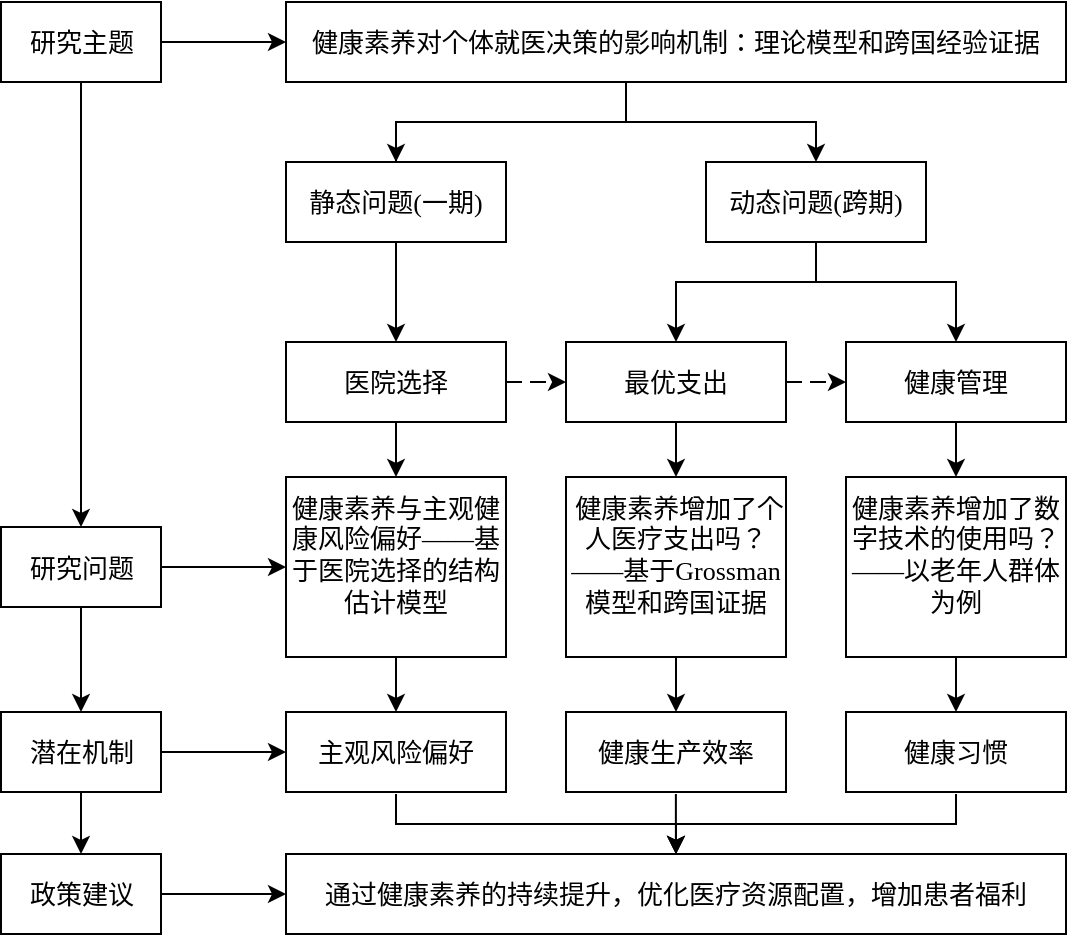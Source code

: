 <mxfile version="24.4.13" type="github">
  <diagram name="第 1 页" id="TJlREFRVbjQbi90u0qth">
    <mxGraphModel dx="934" dy="494" grid="1" gridSize="10" guides="1" tooltips="1" connect="1" arrows="1" fold="1" page="1" pageScale="1" pageWidth="827" pageHeight="1169" math="0" shadow="0">
      <root>
        <mxCell id="0" />
        <mxCell id="1" parent="0" />
        <mxCell id="6NIygA2UcwXDgmvHAig5-2" value="&lt;font style=&quot;font-size: 13px;&quot;&gt;健康素养对个体就医决策的影响机制：理论模型和跨国经验证据&lt;/font&gt;" style="rounded=0;whiteSpace=wrap;html=1;fontFamily=宋体;fontSize=13;" vertex="1" parent="1">
          <mxGeometry x="380" y="40" width="390" height="40" as="geometry" />
        </mxCell>
        <mxCell id="6NIygA2UcwXDgmvHAig5-57" value="" style="edgeStyle=orthogonalEdgeStyle;rounded=0;orthogonalLoop=1;jettySize=auto;html=1;fontFamily=宋体;fontSize=13;" edge="1" parent="1" source="6NIygA2UcwXDgmvHAig5-5" target="6NIygA2UcwXDgmvHAig5-24">
          <mxGeometry relative="1" as="geometry" />
        </mxCell>
        <mxCell id="6NIygA2UcwXDgmvHAig5-5" value="健康管理" style="rounded=0;whiteSpace=wrap;html=1;fontFamily=宋体;fontSize=13;" vertex="1" parent="1">
          <mxGeometry x="660" y="210" width="110" height="40" as="geometry" />
        </mxCell>
        <mxCell id="6NIygA2UcwXDgmvHAig5-58" style="edgeStyle=orthogonalEdgeStyle;rounded=0;orthogonalLoop=1;jettySize=auto;html=1;fontFamily=宋体;fontSize=13;" edge="1" parent="1" source="6NIygA2UcwXDgmvHAig5-10">
          <mxGeometry relative="1" as="geometry">
            <mxPoint x="435.0" y="130" as="targetPoint" />
          </mxGeometry>
        </mxCell>
        <mxCell id="6NIygA2UcwXDgmvHAig5-59" value="" style="edgeStyle=orthogonalEdgeStyle;rounded=0;orthogonalLoop=1;jettySize=auto;html=1;fontFamily=宋体;fontSize=13;" edge="1" parent="1" source="6NIygA2UcwXDgmvHAig5-10" target="6NIygA2UcwXDgmvHAig5-41">
          <mxGeometry relative="1" as="geometry" />
        </mxCell>
        <mxCell id="6NIygA2UcwXDgmvHAig5-10" value="静态问题(一期)" style="rounded=0;whiteSpace=wrap;html=1;fontFamily=宋体;fontSize=13;" vertex="1" parent="1">
          <mxGeometry x="380" y="120" width="110" height="40" as="geometry" />
        </mxCell>
        <mxCell id="6NIygA2UcwXDgmvHAig5-88" style="edgeStyle=orthogonalEdgeStyle;rounded=0;orthogonalLoop=1;jettySize=auto;html=1;exitX=0.5;exitY=1;exitDx=0;exitDy=0;entryX=0.5;entryY=0;entryDx=0;entryDy=0;fontFamily=宋体;fontSize=13;" edge="1" parent="1" target="6NIygA2UcwXDgmvHAig5-82">
          <mxGeometry relative="1" as="geometry">
            <mxPoint x="715.0" y="436" as="sourcePoint" />
            <Array as="points">
              <mxPoint x="715" y="451" />
              <mxPoint x="575" y="451" />
            </Array>
          </mxGeometry>
        </mxCell>
        <mxCell id="6NIygA2UcwXDgmvHAig5-86" style="edgeStyle=orthogonalEdgeStyle;rounded=0;orthogonalLoop=1;jettySize=auto;html=1;exitX=0.5;exitY=1;exitDx=0;exitDy=0;entryX=0.5;entryY=0;entryDx=0;entryDy=0;fontFamily=宋体;fontSize=13;" edge="1" parent="1" target="6NIygA2UcwXDgmvHAig5-82">
          <mxGeometry relative="1" as="geometry">
            <mxPoint x="435.0" y="436" as="sourcePoint" />
            <Array as="points">
              <mxPoint x="435" y="451" />
              <mxPoint x="575" y="451" />
            </Array>
          </mxGeometry>
        </mxCell>
        <mxCell id="6NIygA2UcwXDgmvHAig5-63" value="" style="edgeStyle=orthogonalEdgeStyle;rounded=0;orthogonalLoop=1;jettySize=auto;html=1;fontFamily=宋体;fontSize=13;" edge="1" parent="1" source="6NIygA2UcwXDgmvHAig5-18" target="6NIygA2UcwXDgmvHAig5-50">
          <mxGeometry relative="1" as="geometry" />
        </mxCell>
        <mxCell id="6NIygA2UcwXDgmvHAig5-18" value="&lt;span style=&quot;text-indent: -22pt; background-color: initial; font-size: 13px;&quot;&gt;&lt;font style=&quot;font-size: 13px;&quot;&gt;健康素养与主观健康风险偏好——基于医院选择的结构估计模型&lt;/font&gt;&lt;/span&gt;&lt;p style=&quot;margin-top: 0cm; margin-right: 0cm; margin-left: 22pt; text-align: justify; line-height: 150%; font-size: 13px;&quot; class=&quot;MsoListParagraph&quot;&gt;&lt;span style=&quot;font-size: 13px;&quot; lang=&quot;EN-US&quot;&gt;&lt;/span&gt;&lt;/p&gt;" style="rounded=0;whiteSpace=wrap;html=1;fontFamily=宋体;fontSize=13;" vertex="1" parent="1">
          <mxGeometry x="380" y="277.5" width="110" height="90" as="geometry" />
        </mxCell>
        <mxCell id="6NIygA2UcwXDgmvHAig5-75" value="" style="edgeStyle=orthogonalEdgeStyle;curved=1;rounded=0;orthogonalLoop=1;jettySize=auto;html=1;fontFamily=宋体;fontSize=13;" edge="1" parent="1" source="6NIygA2UcwXDgmvHAig5-19" target="6NIygA2UcwXDgmvHAig5-49">
          <mxGeometry relative="1" as="geometry" />
        </mxCell>
        <mxCell id="6NIygA2UcwXDgmvHAig5-19" value="&lt;font style=&quot;font-size: 13px;&quot;&gt;&lt;span style=&quot;text-align: justify; text-indent: -22pt; background-color: initial; font-size: 13px;&quot; lang=&quot;EN-US&quot;&gt;&amp;nbsp;&lt;/span&gt;&lt;span style=&quot;text-align: justify; text-indent: -22pt; background-color: initial; font-size: 13px;&quot;&gt;健康素养增加了个人医疗支出吗？——基于&lt;/span&gt;&lt;span style=&quot;text-align: justify; text-indent: -22pt; background-color: initial; font-size: 13px;&quot; lang=&quot;EN-US&quot;&gt;Grossman&lt;/span&gt;&lt;span style=&quot;text-align: justify; text-indent: -22pt; background-color: initial; font-size: 13px;&quot;&gt;模型和跨国证据&lt;/span&gt;&lt;/font&gt;&lt;p style=&quot;margin-top: 0cm; margin-right: 0cm; margin-left: 22pt; text-align: justify; line-height: 150%; font-size: 13px;&quot; class=&quot;MsoListParagraph&quot;&gt;&lt;span style=&quot;font-size: 13px;&quot; lang=&quot;EN-US&quot;&gt;&lt;/span&gt;&lt;/p&gt;" style="rounded=0;whiteSpace=wrap;html=1;fontFamily=宋体;fontSize=13;" vertex="1" parent="1">
          <mxGeometry x="520" y="277.5" width="110" height="90" as="geometry" />
        </mxCell>
        <mxCell id="6NIygA2UcwXDgmvHAig5-77" value="" style="edgeStyle=orthogonalEdgeStyle;curved=1;rounded=0;orthogonalLoop=1;jettySize=auto;html=1;fontFamily=宋体;fontSize=13;" edge="1" parent="1" source="6NIygA2UcwXDgmvHAig5-24" target="6NIygA2UcwXDgmvHAig5-48">
          <mxGeometry relative="1" as="geometry" />
        </mxCell>
        <mxCell id="6NIygA2UcwXDgmvHAig5-24" value="&lt;font style=&quot;font-size: 13px;&quot;&gt;&lt;span style=&quot;font-size: 13px;&quot;&gt;健康素养增加了数字技术的使用吗？&lt;/span&gt;&lt;span style=&quot;text-indent: -29.333px; font-size: 13px;&quot;&gt;——&lt;/span&gt;&lt;span style=&quot;font-size: 13px;&quot;&gt;以老年人群体为例&lt;/span&gt;&lt;/font&gt;&lt;br style=&quot;font-size: 13px;&quot;&gt;&lt;p class=&quot;MsoListParagraph&quot; style=&quot;margin-top: 0cm; margin-right: 0cm; margin-left: 22pt; line-height: 150%; font-size: 13px;&quot;&gt;&lt;span lang=&quot;EN-US&quot; style=&quot;font-size: 13px;&quot;&gt;&lt;/span&gt;&lt;/p&gt;" style="rounded=0;whiteSpace=wrap;html=1;align=center;fontFamily=宋体;fontSize=13;" vertex="1" parent="1">
          <mxGeometry x="660" y="277.5" width="110" height="90" as="geometry" />
        </mxCell>
        <mxCell id="6NIygA2UcwXDgmvHAig5-25" style="edgeStyle=orthogonalEdgeStyle;rounded=0;orthogonalLoop=1;jettySize=auto;html=1;exitX=0.5;exitY=1;exitDx=0;exitDy=0;fontFamily=宋体;fontSize=13;" edge="1" parent="1" source="6NIygA2UcwXDgmvHAig5-10" target="6NIygA2UcwXDgmvHAig5-10">
          <mxGeometry relative="1" as="geometry" />
        </mxCell>
        <mxCell id="6NIygA2UcwXDgmvHAig5-81" value="" style="edgeStyle=orthogonalEdgeStyle;curved=1;rounded=0;orthogonalLoop=1;jettySize=auto;html=1;fontFamily=宋体;fontSize=13;" edge="1" parent="1">
          <mxGeometry relative="1" as="geometry">
            <mxPoint x="574.941" y="436" as="sourcePoint" />
            <mxPoint x="574.941" y="466" as="targetPoint" />
          </mxGeometry>
        </mxCell>
        <mxCell id="6NIygA2UcwXDgmvHAig5-11" value="动态问题(跨期)" style="rounded=0;whiteSpace=wrap;html=1;fontFamily=宋体;fontSize=13;" vertex="1" parent="1">
          <mxGeometry x="590" y="120" width="110" height="40" as="geometry" />
        </mxCell>
        <mxCell id="6NIygA2UcwXDgmvHAig5-32" value="研究主题" style="rounded=0;whiteSpace=wrap;html=1;fontFamily=宋体;fontSize=13;" vertex="1" parent="1">
          <mxGeometry x="237.5" y="40" width="80" height="40" as="geometry" />
        </mxCell>
        <mxCell id="6NIygA2UcwXDgmvHAig5-34" value="" style="endArrow=classic;html=1;rounded=0;exitX=1;exitY=0.5;exitDx=0;exitDy=0;entryX=0;entryY=0.5;entryDx=0;entryDy=0;fontFamily=宋体;fontSize=13;" edge="1" parent="1" source="6NIygA2UcwXDgmvHAig5-32" target="6NIygA2UcwXDgmvHAig5-2">
          <mxGeometry width="50" height="50" relative="1" as="geometry">
            <mxPoint x="600" y="230" as="sourcePoint" />
            <mxPoint x="650" y="180" as="targetPoint" />
          </mxGeometry>
        </mxCell>
        <mxCell id="6NIygA2UcwXDgmvHAig5-39" value="" style="edgeStyle=orthogonalEdgeStyle;rounded=0;orthogonalLoop=1;jettySize=auto;html=1;fontFamily=宋体;fontSize=13;" edge="1" parent="1" source="6NIygA2UcwXDgmvHAig5-35" target="6NIygA2UcwXDgmvHAig5-36">
          <mxGeometry relative="1" as="geometry" />
        </mxCell>
        <mxCell id="6NIygA2UcwXDgmvHAig5-62" value="" style="edgeStyle=orthogonalEdgeStyle;rounded=0;orthogonalLoop=1;jettySize=auto;html=1;fontFamily=宋体;fontSize=13;" edge="1" parent="1" source="6NIygA2UcwXDgmvHAig5-35" target="6NIygA2UcwXDgmvHAig5-18">
          <mxGeometry relative="1" as="geometry" />
        </mxCell>
        <mxCell id="6NIygA2UcwXDgmvHAig5-35" value="研究问题" style="rounded=0;whiteSpace=wrap;html=1;fontFamily=宋体;fontSize=13;" vertex="1" parent="1">
          <mxGeometry x="237.5" y="302.5" width="80" height="40" as="geometry" />
        </mxCell>
        <mxCell id="6NIygA2UcwXDgmvHAig5-40" value="" style="edgeStyle=orthogonalEdgeStyle;rounded=0;orthogonalLoop=1;jettySize=auto;html=1;fontFamily=宋体;fontSize=13;" edge="1" parent="1" source="6NIygA2UcwXDgmvHAig5-36" target="6NIygA2UcwXDgmvHAig5-37">
          <mxGeometry relative="1" as="geometry" />
        </mxCell>
        <mxCell id="6NIygA2UcwXDgmvHAig5-76" value="" style="edgeStyle=orthogonalEdgeStyle;curved=1;rounded=0;orthogonalLoop=1;jettySize=auto;html=1;fontFamily=宋体;fontSize=13;" edge="1" parent="1" source="6NIygA2UcwXDgmvHAig5-36" target="6NIygA2UcwXDgmvHAig5-50">
          <mxGeometry relative="1" as="geometry" />
        </mxCell>
        <mxCell id="6NIygA2UcwXDgmvHAig5-36" value="潜在机制" style="rounded=0;whiteSpace=wrap;html=1;fontFamily=宋体;fontSize=13;" vertex="1" parent="1">
          <mxGeometry x="237.5" y="395" width="80" height="40" as="geometry" />
        </mxCell>
        <mxCell id="6NIygA2UcwXDgmvHAig5-84" value="" style="edgeStyle=orthogonalEdgeStyle;curved=1;rounded=0;orthogonalLoop=1;jettySize=auto;html=1;fontFamily=宋体;fontSize=13;" edge="1" parent="1" source="6NIygA2UcwXDgmvHAig5-37" target="6NIygA2UcwXDgmvHAig5-82">
          <mxGeometry relative="1" as="geometry" />
        </mxCell>
        <mxCell id="6NIygA2UcwXDgmvHAig5-37" value="政策建议" style="rounded=0;whiteSpace=wrap;html=1;fontFamily=宋体;fontSize=13;" vertex="1" parent="1">
          <mxGeometry x="237.5" y="466" width="80" height="40" as="geometry" />
        </mxCell>
        <mxCell id="6NIygA2UcwXDgmvHAig5-38" value="" style="endArrow=classic;html=1;rounded=0;exitX=0.5;exitY=1;exitDx=0;exitDy=0;entryX=0.5;entryY=0;entryDx=0;entryDy=0;fontFamily=宋体;fontSize=13;" edge="1" parent="1" source="6NIygA2UcwXDgmvHAig5-32" target="6NIygA2UcwXDgmvHAig5-35">
          <mxGeometry width="50" height="50" relative="1" as="geometry">
            <mxPoint x="600" y="230" as="sourcePoint" />
            <mxPoint x="650" y="180" as="targetPoint" />
          </mxGeometry>
        </mxCell>
        <mxCell id="6NIygA2UcwXDgmvHAig5-51" value="" style="edgeStyle=orthogonalEdgeStyle;rounded=0;orthogonalLoop=1;jettySize=auto;html=1;dashed=1;dashPattern=8 8;fontFamily=宋体;fontSize=13;" edge="1" parent="1" source="6NIygA2UcwXDgmvHAig5-41" target="6NIygA2UcwXDgmvHAig5-42">
          <mxGeometry relative="1" as="geometry" />
        </mxCell>
        <mxCell id="6NIygA2UcwXDgmvHAig5-55" value="" style="edgeStyle=orthogonalEdgeStyle;rounded=0;orthogonalLoop=1;jettySize=auto;html=1;fontFamily=宋体;fontSize=13;" edge="1" parent="1" source="6NIygA2UcwXDgmvHAig5-41" target="6NIygA2UcwXDgmvHAig5-18">
          <mxGeometry relative="1" as="geometry" />
        </mxCell>
        <mxCell id="6NIygA2UcwXDgmvHAig5-41" value="医院选择" style="rounded=0;whiteSpace=wrap;html=1;fontFamily=宋体;fontSize=13;" vertex="1" parent="1">
          <mxGeometry x="380" y="210" width="110" height="40" as="geometry" />
        </mxCell>
        <mxCell id="6NIygA2UcwXDgmvHAig5-52" value="" style="edgeStyle=orthogonalEdgeStyle;rounded=0;orthogonalLoop=1;jettySize=auto;html=1;dashed=1;dashPattern=8 8;fontFamily=宋体;fontSize=13;" edge="1" parent="1" source="6NIygA2UcwXDgmvHAig5-42" target="6NIygA2UcwXDgmvHAig5-5">
          <mxGeometry relative="1" as="geometry" />
        </mxCell>
        <mxCell id="6NIygA2UcwXDgmvHAig5-56" value="" style="edgeStyle=orthogonalEdgeStyle;rounded=0;orthogonalLoop=1;jettySize=auto;html=1;fontFamily=宋体;fontSize=13;" edge="1" parent="1" source="6NIygA2UcwXDgmvHAig5-42" target="6NIygA2UcwXDgmvHAig5-19">
          <mxGeometry relative="1" as="geometry" />
        </mxCell>
        <mxCell id="6NIygA2UcwXDgmvHAig5-42" value="最优支出" style="rounded=0;whiteSpace=wrap;html=1;fontFamily=宋体;fontSize=13;" vertex="1" parent="1">
          <mxGeometry x="520" y="210" width="110" height="40" as="geometry" />
        </mxCell>
        <mxCell id="6NIygA2UcwXDgmvHAig5-45" value="" style="endArrow=classic;html=1;rounded=0;exitX=0.5;exitY=1;exitDx=0;exitDy=0;entryX=0.5;entryY=0;entryDx=0;entryDy=0;edgeStyle=orthogonalEdgeStyle;fontFamily=宋体;fontSize=13;" edge="1" parent="1" source="6NIygA2UcwXDgmvHAig5-2" target="6NIygA2UcwXDgmvHAig5-10">
          <mxGeometry width="50" height="50" relative="1" as="geometry">
            <mxPoint x="585" y="90" as="sourcePoint" />
            <mxPoint x="585" y="140" as="targetPoint" />
            <Array as="points">
              <mxPoint x="550" y="80" />
              <mxPoint x="550" y="100" />
              <mxPoint x="435" y="100" />
            </Array>
          </mxGeometry>
        </mxCell>
        <mxCell id="6NIygA2UcwXDgmvHAig5-46" value="" style="endArrow=classic;html=1;rounded=0;exitX=0.5;exitY=1;exitDx=0;exitDy=0;entryX=0.5;entryY=0;entryDx=0;entryDy=0;edgeStyle=orthogonalEdgeStyle;fontFamily=宋体;fontSize=13;" edge="1" parent="1" source="6NIygA2UcwXDgmvHAig5-2" target="6NIygA2UcwXDgmvHAig5-11">
          <mxGeometry width="50" height="50" relative="1" as="geometry">
            <mxPoint x="585" y="90" as="sourcePoint" />
            <mxPoint x="445" y="140" as="targetPoint" />
            <Array as="points">
              <mxPoint x="550" y="80" />
              <mxPoint x="550" y="100" />
              <mxPoint x="645" y="100" />
            </Array>
          </mxGeometry>
        </mxCell>
        <mxCell id="6NIygA2UcwXDgmvHAig5-48" value="健康习惯" style="rounded=0;whiteSpace=wrap;html=1;fontFamily=宋体;fontSize=13;" vertex="1" parent="1">
          <mxGeometry x="660" y="395" width="110" height="40" as="geometry" />
        </mxCell>
        <mxCell id="6NIygA2UcwXDgmvHAig5-49" value="健康生产效率" style="rounded=0;whiteSpace=wrap;html=1;fontFamily=宋体;fontSize=13;" vertex="1" parent="1">
          <mxGeometry x="520" y="395" width="110" height="40" as="geometry" />
        </mxCell>
        <mxCell id="6NIygA2UcwXDgmvHAig5-50" value="主观风险偏好" style="rounded=0;whiteSpace=wrap;html=1;fontFamily=宋体;fontSize=13;" vertex="1" parent="1">
          <mxGeometry x="380" y="395" width="110" height="40" as="geometry" />
        </mxCell>
        <mxCell id="6NIygA2UcwXDgmvHAig5-60" value="" style="endArrow=classic;html=1;rounded=0;exitX=0.5;exitY=1;exitDx=0;exitDy=0;entryX=0.5;entryY=0;entryDx=0;entryDy=0;edgeStyle=orthogonalEdgeStyle;fontFamily=宋体;fontSize=13;" edge="1" parent="1" source="6NIygA2UcwXDgmvHAig5-11" target="6NIygA2UcwXDgmvHAig5-42">
          <mxGeometry width="50" height="50" relative="1" as="geometry">
            <mxPoint x="585" y="90" as="sourcePoint" />
            <mxPoint x="445" y="130" as="targetPoint" />
            <Array as="points">
              <mxPoint x="645" y="180" />
              <mxPoint x="575" y="180" />
            </Array>
          </mxGeometry>
        </mxCell>
        <mxCell id="6NIygA2UcwXDgmvHAig5-61" value="" style="endArrow=classic;html=1;rounded=0;exitX=0.5;exitY=1;exitDx=0;exitDy=0;entryX=0.5;entryY=0;entryDx=0;entryDy=0;edgeStyle=orthogonalEdgeStyle;fontFamily=宋体;fontSize=13;" edge="1" parent="1" source="6NIygA2UcwXDgmvHAig5-11" target="6NIygA2UcwXDgmvHAig5-5">
          <mxGeometry width="50" height="50" relative="1" as="geometry">
            <mxPoint x="665" y="170" as="sourcePoint" />
            <mxPoint x="585" y="230" as="targetPoint" />
            <Array as="points">
              <mxPoint x="645" y="180" />
              <mxPoint x="715" y="180" />
            </Array>
          </mxGeometry>
        </mxCell>
        <mxCell id="6NIygA2UcwXDgmvHAig5-82" value="通过健康素养的持续提升，优化医疗资源配置，增加患者福利" style="whiteSpace=wrap;html=1;rounded=0;fontFamily=宋体;fontSize=13;" vertex="1" parent="1">
          <mxGeometry x="380" y="466" width="390" height="40" as="geometry" />
        </mxCell>
      </root>
    </mxGraphModel>
  </diagram>
</mxfile>
